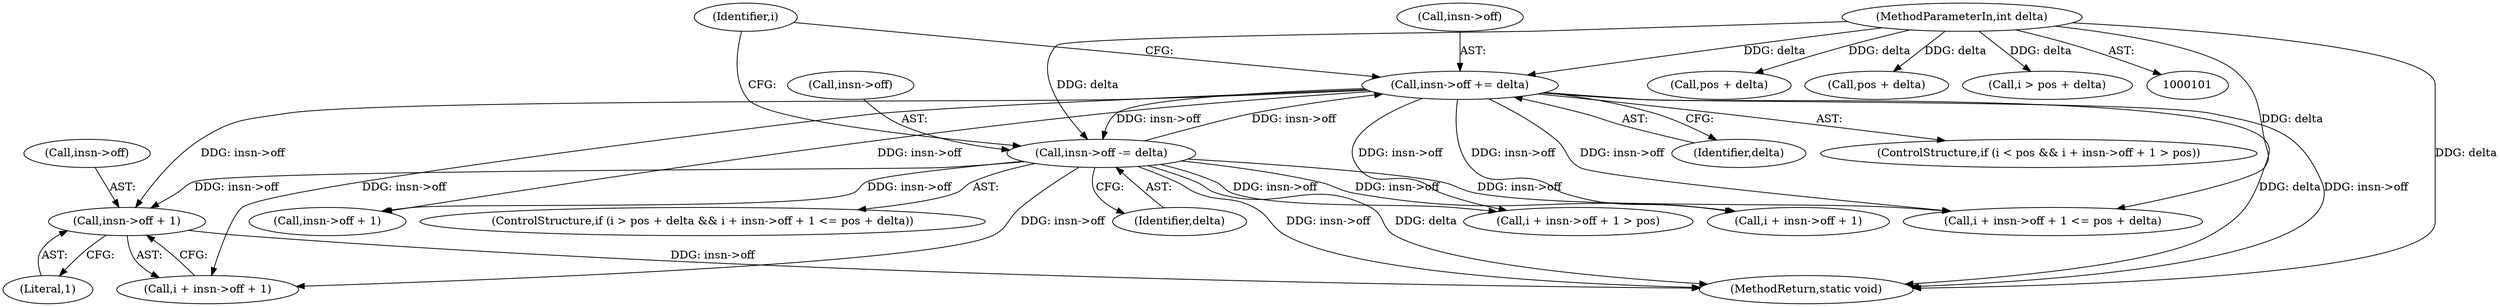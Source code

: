 digraph "0_linux_a1b14d27ed0965838350f1377ff97c93ee383492@pointer" {
"1000162" [label="(Call,insn->off + 1)"];
"1000168" [label="(Call,insn->off += delta)"];
"1000104" [label="(MethodParameterIn,int delta)"];
"1000192" [label="(Call,insn->off -= delta)"];
"1000159" [label="(Call,i + insn->off + 1 > pos)"];
"1000128" [label="(Identifier,i)"];
"1000182" [label="(Call,i + insn->off + 1)"];
"1000166" [label="(Literal,1)"];
"1000162" [label="(Call,insn->off + 1)"];
"1000178" [label="(Call,pos + delta)"];
"1000174" [label="(ControlStructure,if (i > pos + delta && i + insn->off + 1 <= pos + delta))"];
"1000169" [label="(Call,insn->off)"];
"1000163" [label="(Call,insn->off)"];
"1000184" [label="(Call,insn->off + 1)"];
"1000189" [label="(Call,pos + delta)"];
"1000172" [label="(Identifier,delta)"];
"1000197" [label="(MethodReturn,static void)"];
"1000160" [label="(Call,i + insn->off + 1)"];
"1000154" [label="(ControlStructure,if (i < pos && i + insn->off + 1 > pos))"];
"1000196" [label="(Identifier,delta)"];
"1000176" [label="(Call,i > pos + delta)"];
"1000193" [label="(Call,insn->off)"];
"1000192" [label="(Call,insn->off -= delta)"];
"1000104" [label="(MethodParameterIn,int delta)"];
"1000168" [label="(Call,insn->off += delta)"];
"1000181" [label="(Call,i + insn->off + 1 <= pos + delta)"];
"1000162" -> "1000160"  [label="AST: "];
"1000162" -> "1000166"  [label="CFG: "];
"1000163" -> "1000162"  [label="AST: "];
"1000166" -> "1000162"  [label="AST: "];
"1000160" -> "1000162"  [label="CFG: "];
"1000162" -> "1000197"  [label="DDG: insn->off"];
"1000168" -> "1000162"  [label="DDG: insn->off"];
"1000192" -> "1000162"  [label="DDG: insn->off"];
"1000168" -> "1000154"  [label="AST: "];
"1000168" -> "1000172"  [label="CFG: "];
"1000169" -> "1000168"  [label="AST: "];
"1000172" -> "1000168"  [label="AST: "];
"1000128" -> "1000168"  [label="CFG: "];
"1000168" -> "1000197"  [label="DDG: delta"];
"1000168" -> "1000197"  [label="DDG: insn->off"];
"1000168" -> "1000159"  [label="DDG: insn->off"];
"1000168" -> "1000160"  [label="DDG: insn->off"];
"1000104" -> "1000168"  [label="DDG: delta"];
"1000192" -> "1000168"  [label="DDG: insn->off"];
"1000168" -> "1000181"  [label="DDG: insn->off"];
"1000168" -> "1000182"  [label="DDG: insn->off"];
"1000168" -> "1000184"  [label="DDG: insn->off"];
"1000168" -> "1000192"  [label="DDG: insn->off"];
"1000104" -> "1000101"  [label="AST: "];
"1000104" -> "1000197"  [label="DDG: delta"];
"1000104" -> "1000176"  [label="DDG: delta"];
"1000104" -> "1000178"  [label="DDG: delta"];
"1000104" -> "1000181"  [label="DDG: delta"];
"1000104" -> "1000189"  [label="DDG: delta"];
"1000104" -> "1000192"  [label="DDG: delta"];
"1000192" -> "1000174"  [label="AST: "];
"1000192" -> "1000196"  [label="CFG: "];
"1000193" -> "1000192"  [label="AST: "];
"1000196" -> "1000192"  [label="AST: "];
"1000128" -> "1000192"  [label="CFG: "];
"1000192" -> "1000197"  [label="DDG: insn->off"];
"1000192" -> "1000197"  [label="DDG: delta"];
"1000192" -> "1000159"  [label="DDG: insn->off"];
"1000192" -> "1000160"  [label="DDG: insn->off"];
"1000192" -> "1000181"  [label="DDG: insn->off"];
"1000192" -> "1000182"  [label="DDG: insn->off"];
"1000192" -> "1000184"  [label="DDG: insn->off"];
}
